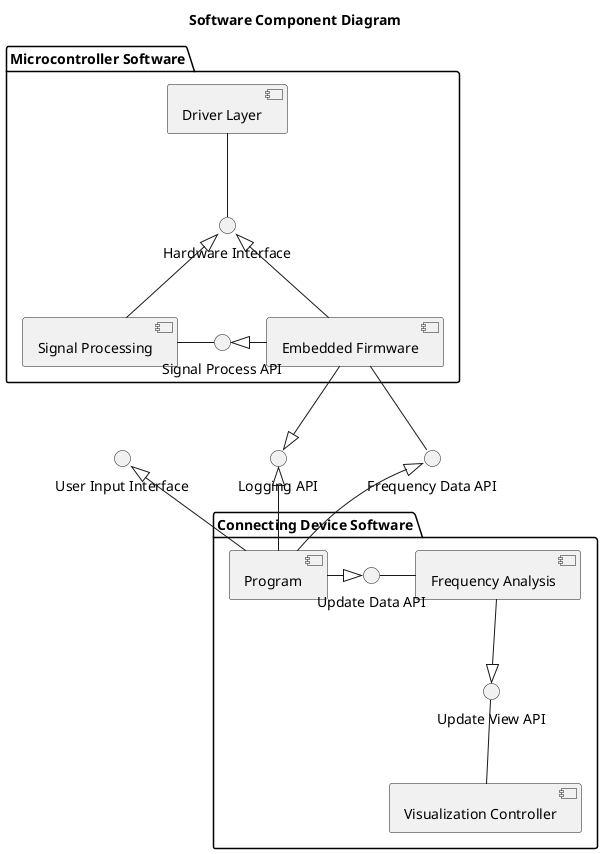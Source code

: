@startuml
title Software Component Diagram

interface "Frequency Data API" as FreqDataAPI
interface "Logging API" as Logging
interface "User Input Interface" as UserInputInterface

package "Microcontroller Software" { 
    component "Embedded Firmware" as Firmware
    component "Driver Layer" as Drivers
    component "Signal Processing" as SignalProcessing

    interface "Hardware Interface" as HardwareInterface
    interface "Signal Process API" as SignalProcessAPI
    
    Firmware -up-|> HardwareInterface 
    Drivers -down- HardwareInterface
    Firmware -left-|> SignalProcessAPI 
    SignalProcessing -right- SignalProcessAPI
    SignalProcessing -up-|> HardwareInterface 
    
    Firmware -down- FreqDataAPI 
    Firmware -down-|> Logging 
}

package "Connecting Device Software" { 
    component "Program" as Program
    component "Frequency Analysis" as FreqAnalysis
    component "Visualization Controller" as VizController

    interface "Update Data API" as UpdateData
    interface "Update View API" as UpdateView
    
    FreqAnalysis -down-|> UpdateView 
    VizController -up- UpdateView 
    Program -right-|> UpdateData 
    FreqAnalysis -left- UpdateData
    Program -up-|> FreqDataAPI 
    Program -up-|> UserInputInterface
    Program -up-|> Logging 
}

@enduml
